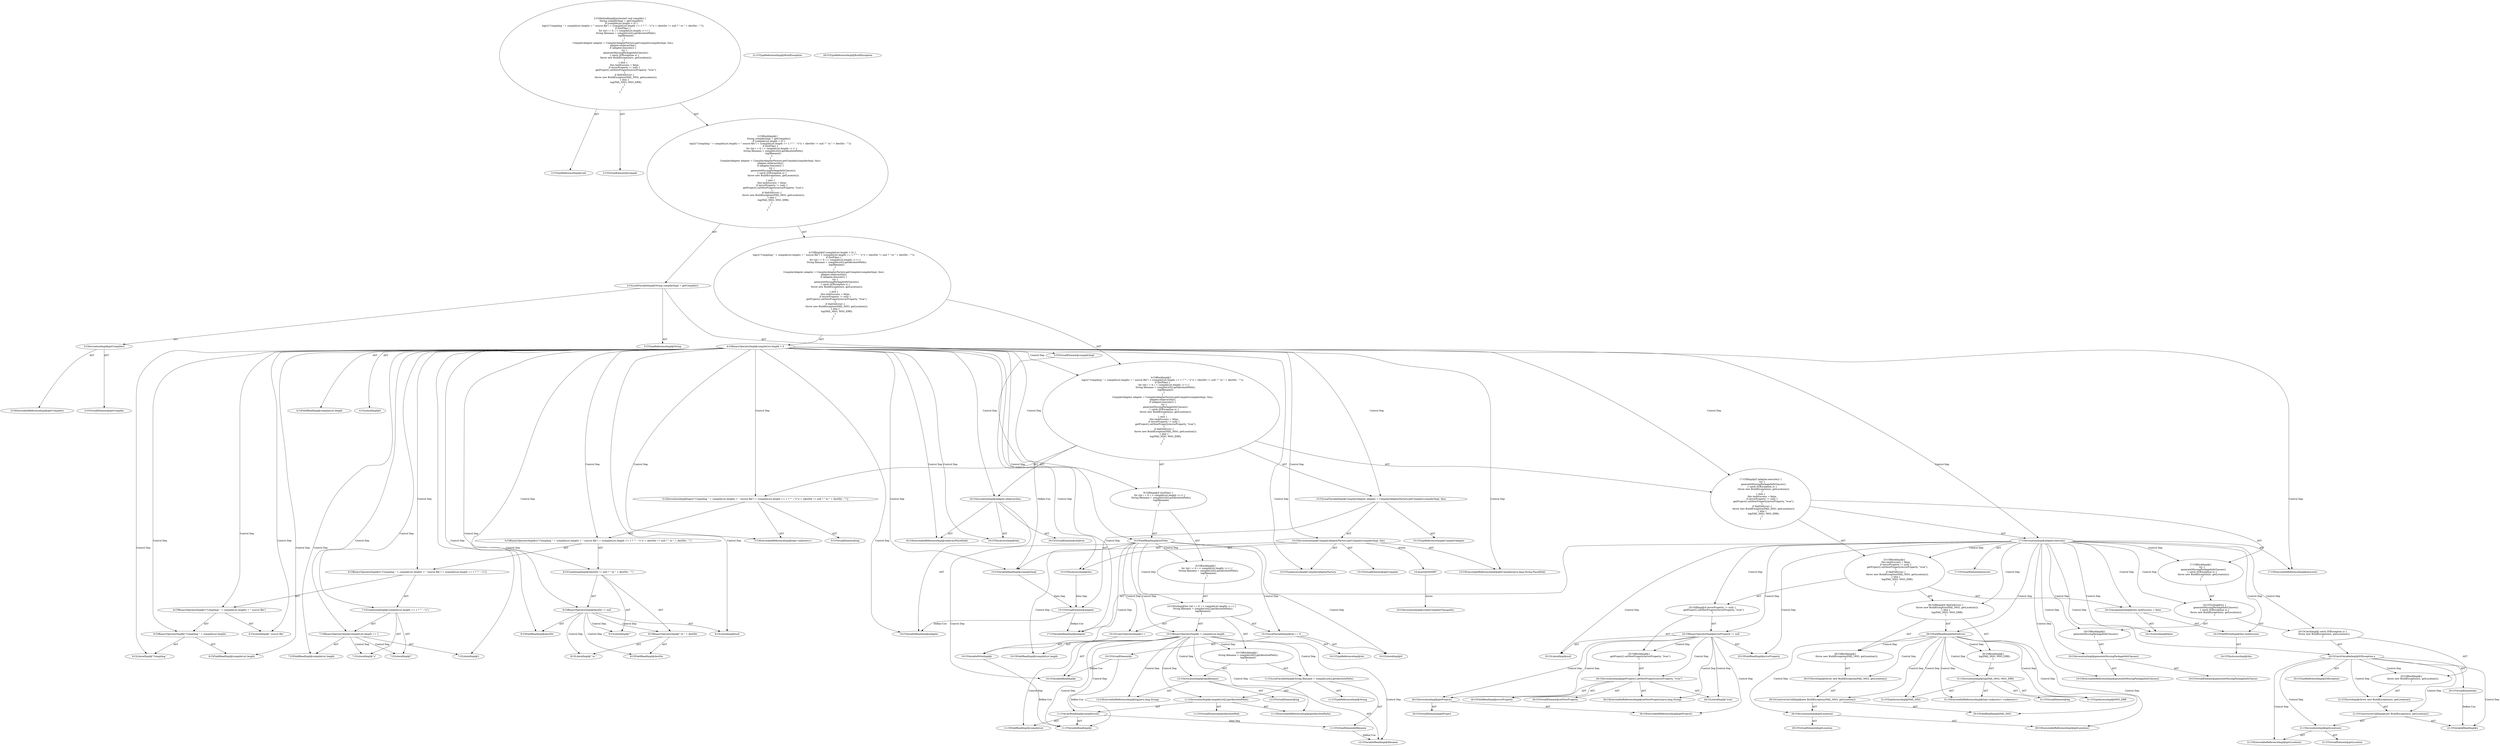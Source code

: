 digraph "compile#?" {
0 [label="2:CtTypeReferenceImpl@void" shape=ellipse]
1 [label="2:CtVirtualElement@compile" shape=ellipse]
2 [label="3:CtTypeReferenceImpl@String" shape=ellipse]
3 [label="3:CtExecutableReferenceImpl@getCompiler()" shape=ellipse]
4 [label="3:CtVirtualElement@getCompiler" shape=ellipse]
5 [label="3:CtInvocationImpl@getCompiler()" shape=ellipse]
6 [label="3:CtVirtualElement@compilerImpl" shape=ellipse]
7 [label="3:CtLocalVariableImpl@String compilerImpl = getCompiler()" shape=ellipse]
8 [label="4:CtFieldReadImpl@compileList.length" shape=ellipse]
9 [label="4:CtLiteralImpl@0" shape=ellipse]
10 [label="4:CtBinaryOperatorImpl@compileList.length > 0" shape=ellipse]
11 [label="5:CtExecutableReferenceImpl@log(<unknown>)" shape=ellipse]
12 [label="5:CtVirtualElement@log" shape=ellipse]
13 [label="6:CtLiteralImpl@\"Compiling \"" shape=ellipse]
14 [label="6:CtFieldReadImpl@compileList.length" shape=ellipse]
15 [label="6:CtBinaryOperatorImpl@(\"Compiling \" + compileList.length)" shape=ellipse]
16 [label="6:CtLiteralImpl@\" source file\"" shape=ellipse]
17 [label="6:CtBinaryOperatorImpl@((\"Compiling \" + compileList.length) + \" source file\")" shape=ellipse]
18 [label="7:CtFieldReadImpl@compileList.length" shape=ellipse]
19 [label="7:CtLiteralImpl@1" shape=ellipse]
20 [label="7:CtBinaryOperatorImpl@compileList.length == 1" shape=ellipse]
21 [label="7:CtLiteralImpl@\"\"" shape=ellipse]
22 [label="7:CtLiteralImpl@\"s\"" shape=ellipse]
23 [label="7:CtConditionalImpl@(compileList.length == 1 ? \"\" : \"s\")" shape=ellipse]
24 [label="6:CtBinaryOperatorImpl@(((\"Compiling \" + compileList.length) + \" source file\") + (compileList.length == 1 ? \"\" : \"s\"))" shape=ellipse]
25 [label="8:CtFieldReadImpl@destDir" shape=ellipse]
26 [label="8:CtLiteralImpl@null" shape=ellipse]
27 [label="8:CtBinaryOperatorImpl@destDir != null" shape=ellipse]
28 [label="8:CtLiteralImpl@\" to \"" shape=ellipse]
29 [label="8:CtFieldReadImpl@destDir" shape=ellipse]
30 [label="8:CtBinaryOperatorImpl@\" to \" + destDir" shape=ellipse]
31 [label="8:CtLiteralImpl@\"\"" shape=ellipse]
32 [label="8:CtConditionalImpl@(destDir != null ? \" to \" + destDir : \"\")" shape=ellipse]
33 [label="6:CtBinaryOperatorImpl@(((\"Compiling \" + compileList.length) + \" source file\") + (compileList.length == 1 ? \"\" : \"s\")) + (destDir != null ? \" to \" + destDir : \"\")" shape=ellipse]
34 [label="5:CtInvocationImpl@log((((\"Compiling \" + compileList.length) + \" source file\") + (compileList.length == 1 ? \"\" : \"s\")) + (destDir != null ? \" to \" + destDir : \"\"))" shape=ellipse]
35 [label="9:CtFieldReadImpl@listFiles" shape=ellipse]
36 [label="10:CtTypeReferenceImpl@int" shape=ellipse]
37 [label="10:CtLiteralImpl@0" shape=ellipse]
38 [label="10:CtVirtualElement@i" shape=ellipse]
39 [label="10:CtLocalVariableImpl@int i = 0" shape=ellipse]
40 [label="10:CtVariableReadImpl@i" shape=ellipse]
41 [label="10:CtFieldReadImpl@compileList.length" shape=ellipse]
42 [label="10:CtBinaryOperatorImpl@i < compileList.length" shape=ellipse]
43 [label="10:CtVariableWriteImpl@i" shape=ellipse]
44 [label="10:CtUnaryOperatorImpl@i++" shape=ellipse]
45 [label="11:CtTypeReferenceImpl@String" shape=ellipse]
46 [label="11:CtExecutableReferenceImpl@getAbsolutePath()" shape=ellipse]
47 [label="11:CtVirtualElement@getAbsolutePath" shape=ellipse]
48 [label="11:CtFieldReadImpl@compileList" shape=ellipse]
49 [label="11:CtVariableReadImpl@i" shape=ellipse]
50 [label="11:CtArrayReadImpl@compileList[i]" shape=ellipse]
51 [label="11:CtInvocationImpl@compileList[i].getAbsolutePath()" shape=ellipse]
52 [label="11:CtVirtualElement@filename" shape=ellipse]
53 [label="11:CtLocalVariableImpl@String filename = compileList[i].getAbsolutePath()" shape=ellipse]
54 [label="12:CtExecutableReferenceImpl@log(java.lang.String)" shape=ellipse]
55 [label="12:CtVirtualElement@log" shape=ellipse]
56 [label="12:CtVariableReadImpl@filename" shape=ellipse]
57 [label="12:CtInvocationImpl@log(filename)" shape=ellipse]
58 [label="10:CtBlockImpl@\{
    String filename = compileList[i].getAbsolutePath();
    log(filename);
\}" shape=ellipse]
59 [label="10:CtForImpl@for (int i = 0; i < compileList.length; i++) \{
    String filename = compileList[i].getAbsolutePath();
    log(filename);
\}" shape=ellipse]
60 [label="9:CtBlockImpl@\{
    for (int i = 0; i < compileList.length; i++) \{
        String filename = compileList[i].getAbsolutePath();
        log(filename);
    \}
\}" shape=ellipse]
61 [label="9:CtIfImpl@if (listFiles) \{
    for (int i = 0; i < compileList.length; i++) \{
        String filename = compileList[i].getAbsolutePath();
        log(filename);
    \}
\}" shape=ellipse]
62 [label="15:CtTypeReferenceImpl@CompilerAdapter" shape=ellipse]
63 [label="15:CtExecutableReferenceImpl@getCompiler(java.lang.String,PlaceHold)" shape=ellipse]
64 [label="15:CtVirtualElement@getCompiler" shape=ellipse]
65 [label="15:CtTypeAccessImpl@CompilerAdapterFactory" shape=ellipse]
66 [label="15:CtVariableReadImpl@compilerImpl" shape=ellipse]
67 [label="15:CtThisAccessImpl@this" shape=ellipse]
68 [label="15:CtInvocationImpl@CompilerAdapterFactory.getCompiler(compilerImpl, this)" shape=ellipse]
69 [label="15:CtVirtualElement@adapter" shape=ellipse]
70 [label="15:CtLocalVariableImpl@CompilerAdapter adapter = CompilerAdapterFactory.getCompiler(compilerImpl, this)" shape=ellipse]
71 [label="16:CtExecutableReferenceImpl@setJavac(PlaceHold)" shape=ellipse]
72 [label="16:CtVirtualElement@setJavac" shape=ellipse]
73 [label="16:CtVariableReadImpl@adapter" shape=ellipse]
74 [label="16:CtThisAccessImpl@this" shape=ellipse]
75 [label="16:CtInvocationImpl@adapter.setJavac(this)" shape=ellipse]
76 [label="17:CtExecutableReferenceImpl@execute()" shape=ellipse]
77 [label="17:CtVirtualElement@execute" shape=ellipse]
78 [label="17:CtVariableReadImpl@adapter" shape=ellipse]
79 [label="17:CtInvocationImpl@adapter.execute()" shape=ellipse]
80 [label="19:CtExecutableReferenceImpl@generateMissingPackageInfoClasses()" shape=ellipse]
81 [label="19:CtVirtualElement@generateMissingPackageInfoClasses" shape=ellipse]
82 [label="19:CtInvocationImpl@generateMissingPackageInfoClasses()" shape=ellipse]
83 [label="18:CtBlockImpl@\{
    generateMissingPackageInfoClasses();
\}" shape=ellipse]
84 [label="20:CtVirtualElement@x" shape=ellipse]
85 [label="20:CtTypeReferenceImpl@IOException" shape=ellipse]
86 [label="20:CtCatchVariableImpl@IOException x" shape=ellipse]
87 [label="21:CtTypeReferenceImpl@BuildException" shape=ellipse]
88 [label="21:CtVariableReadImpl@x" shape=ellipse]
89 [label="21:CtExecutableReferenceImpl@getLocation()" shape=ellipse]
90 [label="21:CtVirtualElement@getLocation" shape=ellipse]
91 [label="21:CtInvocationImpl@getLocation()" shape=ellipse]
92 [label="21:CtConstructorCallImpl@new BuildException(x, getLocation())" shape=ellipse]
93 [label="21:CtThrowImpl@throw new BuildException(x, getLocation())" shape=ellipse]
94 [label="20:CtBlockImpl@\{
    throw new BuildException(x, getLocation());
\}" shape=ellipse]
95 [label="20:CtCatchImpl@ catch (IOException x) \{
    throw new BuildException(x, getLocation());
\}" shape=ellipse]
96 [label="18:CtTryImpl@try \{
    generateMissingPackageInfoClasses();
\} catch (IOException x) \{
    throw new BuildException(x, getLocation());
\}" shape=ellipse]
97 [label="17:CtBlockImpl@\{
    try \{
        generateMissingPackageInfoClasses();
    \} catch (IOException x) \{
        throw new BuildException(x, getLocation());
    \}
\}" shape=ellipse]
98 [label="24:CtFieldWriteImpl@this.taskSuccess" shape=ellipse]
99 [label="24:CtThisAccessImpl@this" shape=ellipse]
100 [label="24:CtLiteralImpl@false" shape=ellipse]
101 [label="24:CtAssignmentImpl@this.taskSuccess = false" shape=ellipse]
102 [label="25:CtFieldReadImpl@errorProperty" shape=ellipse]
103 [label="25:CtLiteralImpl@null" shape=ellipse]
104 [label="25:CtBinaryOperatorImpl@errorProperty != null" shape=ellipse]
105 [label="26:CtExecutableReferenceImpl@setNewProperty(java.lang.String)" shape=ellipse]
106 [label="26:CtVirtualElement@setNewProperty" shape=ellipse]
107 [label="26:CtExecutableReferenceImpl@getProject()" shape=ellipse]
108 [label="26:CtVirtualElement@getProject" shape=ellipse]
109 [label="26:CtInvocationImpl@getProject()" shape=ellipse]
110 [label="26:CtFieldReadImpl@errorProperty" shape=ellipse]
111 [label="26:CtLiteralImpl@\"true\"" shape=ellipse]
112 [label="26:CtInvocationImpl@getProject().setNewProperty(errorProperty, \"true\")" shape=ellipse]
113 [label="25:CtBlockImpl@\{
    getProject().setNewProperty(errorProperty, \"true\");
\}" shape=ellipse]
114 [label="25:CtIfImpl@if (errorProperty != null) \{
    getProject().setNewProperty(errorProperty, \"true\");
\}" shape=ellipse]
115 [label="28:CtFieldReadImpl@failOnError" shape=ellipse]
116 [label="29:CtTypeReferenceImpl@BuildException" shape=ellipse]
117 [label="29:CtFieldReadImpl@FAIL_MSG" shape=ellipse]
118 [label="29:CtExecutableReferenceImpl@getLocation()" shape=ellipse]
119 [label="29:CtVirtualElement@getLocation" shape=ellipse]
120 [label="29:CtInvocationImpl@getLocation()" shape=ellipse]
121 [label="29:CtConstructorCallImpl@new BuildException(FAIL_MSG, getLocation())" shape=ellipse]
122 [label="29:CtThrowImpl@throw new BuildException(FAIL_MSG, getLocation())" shape=ellipse]
123 [label="28:CtBlockImpl@\{
    throw new BuildException(FAIL_MSG, getLocation());
\}" shape=ellipse]
124 [label="31:CtExecutableReferenceImpl@log(<unknown>,<unknown>)" shape=ellipse]
125 [label="31:CtVirtualElement@log" shape=ellipse]
126 [label="31:CtTypeAccessImpl@FAIL_MSG" shape=ellipse]
127 [label="31:CtTypeAccessImpl@MSG_ERR" shape=ellipse]
128 [label="31:CtInvocationImpl@log(FAIL_MSG, MSG_ERR)" shape=ellipse]
129 [label="30:CtBlockImpl@\{
    log(FAIL_MSG, MSG_ERR);
\}" shape=ellipse]
130 [label="28:CtIfImpl@if (failOnError) \{
    throw new BuildException(FAIL_MSG, getLocation());
\} else \{
    log(FAIL_MSG, MSG_ERR);
\}" shape=ellipse]
131 [label="23:CtBlockImpl@\{
    this.taskSuccess = false;
    if (errorProperty != null) \{
        getProject().setNewProperty(errorProperty, \"true\");
    \}
    if (failOnError) \{
        throw new BuildException(FAIL_MSG, getLocation());
    \} else \{
        log(FAIL_MSG, MSG_ERR);
    \}
\}" shape=ellipse]
132 [label="17:CtIfImpl@if (adapter.execute()) \{
    try \{
        generateMissingPackageInfoClasses();
    \} catch (IOException x) \{
        throw new BuildException(x, getLocation());
    \}
\} else \{
    this.taskSuccess = false;
    if (errorProperty != null) \{
        getProject().setNewProperty(errorProperty, \"true\");
    \}
    if (failOnError) \{
        throw new BuildException(FAIL_MSG, getLocation());
    \} else \{
        log(FAIL_MSG, MSG_ERR);
    \}
\}" shape=ellipse]
133 [label="4:CtBlockImpl@\{
    log((((\"Compiling \" + compileList.length) + \" source file\") + (compileList.length == 1 ? \"\" : \"s\")) + (destDir != null ? \" to \" + destDir : \"\"));
    if (listFiles) \{
        for (int i = 0; i < compileList.length; i++) \{
            String filename = compileList[i].getAbsolutePath();
            log(filename);
        \}
    \}
    CompilerAdapter adapter = CompilerAdapterFactory.getCompiler(compilerImpl, this);
    adapter.setJavac(this);
    if (adapter.execute()) \{
        try \{
            generateMissingPackageInfoClasses();
        \} catch (IOException x) \{
            throw new BuildException(x, getLocation());
        \}
    \} else \{
        this.taskSuccess = false;
        if (errorProperty != null) \{
            getProject().setNewProperty(errorProperty, \"true\");
        \}
        if (failOnError) \{
            throw new BuildException(FAIL_MSG, getLocation());
        \} else \{
            log(FAIL_MSG, MSG_ERR);
        \}
    \}
\}" shape=ellipse]
134 [label="4:CtIfImpl@if (compileList.length > 0) \{
    log((((\"Compiling \" + compileList.length) + \" source file\") + (compileList.length == 1 ? \"\" : \"s\")) + (destDir != null ? \" to \" + destDir : \"\"));
    if (listFiles) \{
        for (int i = 0; i < compileList.length; i++) \{
            String filename = compileList[i].getAbsolutePath();
            log(filename);
        \}
    \}
    CompilerAdapter adapter = CompilerAdapterFactory.getCompiler(compilerImpl, this);
    adapter.setJavac(this);
    if (adapter.execute()) \{
        try \{
            generateMissingPackageInfoClasses();
        \} catch (IOException x) \{
            throw new BuildException(x, getLocation());
        \}
    \} else \{
        this.taskSuccess = false;
        if (errorProperty != null) \{
            getProject().setNewProperty(errorProperty, \"true\");
        \}
        if (failOnError) \{
            throw new BuildException(FAIL_MSG, getLocation());
        \} else \{
            log(FAIL_MSG, MSG_ERR);
        \}
    \}
\}" shape=ellipse]
135 [label="2:CtBlockImpl@\{
    String compilerImpl = getCompiler();
    if (compileList.length > 0) \{
        log((((\"Compiling \" + compileList.length) + \" source file\") + (compileList.length == 1 ? \"\" : \"s\")) + (destDir != null ? \" to \" + destDir : \"\"));
        if (listFiles) \{
            for (int i = 0; i < compileList.length; i++) \{
                String filename = compileList[i].getAbsolutePath();
                log(filename);
            \}
        \}
        CompilerAdapter adapter = CompilerAdapterFactory.getCompiler(compilerImpl, this);
        adapter.setJavac(this);
        if (adapter.execute()) \{
            try \{
                generateMissingPackageInfoClasses();
            \} catch (IOException x) \{
                throw new BuildException(x, getLocation());
            \}
        \} else \{
            this.taskSuccess = false;
            if (errorProperty != null) \{
                getProject().setNewProperty(errorProperty, \"true\");
            \}
            if (failOnError) \{
                throw new BuildException(FAIL_MSG, getLocation());
            \} else \{
                log(FAIL_MSG, MSG_ERR);
            \}
        \}
    \}
\}" shape=ellipse]
136 [label="2:CtMethodImpl@protected void compile() \{
    String compilerImpl = getCompiler();
    if (compileList.length > 0) \{
        log((((\"Compiling \" + compileList.length) + \" source file\") + (compileList.length == 1 ? \"\" : \"s\")) + (destDir != null ? \" to \" + destDir : \"\"));
        if (listFiles) \{
            for (int i = 0; i < compileList.length; i++) \{
                String filename = compileList[i].getAbsolutePath();
                log(filename);
            \}
        \}
        CompilerAdapter adapter = CompilerAdapterFactory.getCompiler(compilerImpl, this);
        adapter.setJavac(this);
        if (adapter.execute()) \{
            try \{
                generateMissingPackageInfoClasses();
            \} catch (IOException x) \{
                throw new BuildException(x, getLocation());
            \}
        \} else \{
            this.taskSuccess = false;
            if (errorProperty != null) \{
                getProject().setNewProperty(errorProperty, \"true\");
            \}
            if (failOnError) \{
                throw new BuildException(FAIL_MSG, getLocation());
            \} else \{
                log(FAIL_MSG, MSG_ERR);
            \}
        \}
    \}
\}" shape=ellipse]
137 [label="16:Insert@INSERT" shape=ellipse]
138 [label="16:CtInvocationImpl@createCompilerClasspath()" shape=ellipse]
5 -> 4 [label="AST"];
5 -> 3 [label="AST"];
6 -> 66 [label="Define-Use"];
7 -> 6 [label="AST"];
7 -> 2 [label="AST"];
7 -> 5 [label="AST"];
10 -> 8 [label="AST"];
10 -> 9 [label="AST"];
10 -> 133 [label="Control Dep"];
10 -> 34 [label="Control Dep"];
10 -> 11 [label="Control Dep"];
10 -> 33 [label="Control Dep"];
10 -> 24 [label="Control Dep"];
10 -> 17 [label="Control Dep"];
10 -> 15 [label="Control Dep"];
10 -> 13 [label="Control Dep"];
10 -> 14 [label="Control Dep"];
10 -> 16 [label="Control Dep"];
10 -> 23 [label="Control Dep"];
10 -> 20 [label="Control Dep"];
10 -> 18 [label="Control Dep"];
10 -> 19 [label="Control Dep"];
10 -> 32 [label="Control Dep"];
10 -> 27 [label="Control Dep"];
10 -> 25 [label="Control Dep"];
10 -> 26 [label="Control Dep"];
10 -> 61 [label="Control Dep"];
10 -> 35 [label="Control Dep"];
10 -> 70 [label="Control Dep"];
10 -> 68 [label="Control Dep"];
10 -> 63 [label="Control Dep"];
10 -> 65 [label="Control Dep"];
10 -> 66 [label="Control Dep"];
10 -> 67 [label="Control Dep"];
10 -> 75 [label="Control Dep"];
10 -> 71 [label="Control Dep"];
10 -> 73 [label="Control Dep"];
10 -> 74 [label="Control Dep"];
10 -> 132 [label="Control Dep"];
10 -> 79 [label="Control Dep"];
10 -> 76 [label="Control Dep"];
10 -> 78 [label="Control Dep"];
15 -> 13 [label="AST"];
15 -> 14 [label="AST"];
17 -> 15 [label="AST"];
17 -> 16 [label="AST"];
20 -> 18 [label="AST"];
20 -> 19 [label="AST"];
20 -> 21 [label="Control Dep"];
20 -> 22 [label="Control Dep"];
23 -> 20 [label="AST"];
23 -> 21 [label="AST"];
23 -> 22 [label="AST"];
24 -> 17 [label="AST"];
24 -> 23 [label="AST"];
27 -> 25 [label="AST"];
27 -> 26 [label="AST"];
27 -> 30 [label="Control Dep"];
27 -> 28 [label="Control Dep"];
27 -> 29 [label="Control Dep"];
27 -> 31 [label="Control Dep"];
30 -> 28 [label="AST"];
30 -> 29 [label="AST"];
32 -> 27 [label="AST"];
32 -> 30 [label="AST"];
32 -> 31 [label="AST"];
33 -> 24 [label="AST"];
33 -> 32 [label="AST"];
34 -> 12 [label="AST"];
34 -> 11 [label="AST"];
34 -> 33 [label="AST"];
35 -> 60 [label="Control Dep"];
35 -> 59 [label="Control Dep"];
35 -> 39 [label="Control Dep"];
35 -> 37 [label="Control Dep"];
35 -> 42 [label="Control Dep"];
35 -> 40 [label="Control Dep"];
35 -> 41 [label="Control Dep"];
35 -> 44 [label="Control Dep"];
35 -> 43 [label="Control Dep"];
38 -> 40 [label="Define-Use"];
38 -> 49 [label="Define-Use"];
39 -> 38 [label="AST"];
39 -> 36 [label="AST"];
39 -> 37 [label="AST"];
42 -> 40 [label="AST"];
42 -> 41 [label="AST"];
42 -> 58 [label="Control Dep"];
42 -> 53 [label="Control Dep"];
42 -> 51 [label="Control Dep"];
42 -> 46 [label="Control Dep"];
42 -> 50 [label="Control Dep"];
42 -> 48 [label="Control Dep"];
42 -> 49 [label="Control Dep"];
42 -> 57 [label="Control Dep"];
42 -> 54 [label="Control Dep"];
42 -> 56 [label="Control Dep"];
43 -> 49 [label="Define-Use"];
44 -> 43 [label="AST"];
50 -> 48 [label="AST"];
50 -> 49 [label="AST"];
50 -> 52 [label="Data Dep"];
51 -> 47 [label="AST"];
51 -> 50 [label="AST"];
51 -> 46 [label="AST"];
52 -> 56 [label="Define-Use"];
53 -> 52 [label="AST"];
53 -> 45 [label="AST"];
53 -> 51 [label="AST"];
57 -> 55 [label="AST"];
57 -> 54 [label="AST"];
57 -> 56 [label="AST"];
58 -> 53 [label="AST"];
58 -> 57 [label="AST"];
59 -> 39 [label="AST"];
59 -> 42 [label="AST"];
59 -> 44 [label="AST"];
59 -> 58 [label="AST"];
60 -> 59 [label="AST"];
61 -> 35 [label="AST"];
61 -> 60 [label="AST"];
66 -> 69 [label="Data Dep"];
67 -> 69 [label="Data Dep"];
68 -> 64 [label="AST"];
68 -> 65 [label="AST"];
68 -> 63 [label="AST"];
68 -> 66 [label="AST"];
68 -> 67 [label="AST"];
68 -> 137 [label="Action"];
69 -> 73 [label="Define-Use"];
69 -> 78 [label="Define-Use"];
70 -> 69 [label="AST"];
70 -> 62 [label="AST"];
70 -> 68 [label="AST"];
75 -> 72 [label="AST"];
75 -> 73 [label="AST"];
75 -> 71 [label="AST"];
75 -> 74 [label="AST"];
79 -> 77 [label="AST"];
79 -> 78 [label="AST"];
79 -> 76 [label="AST"];
79 -> 97 [label="Control Dep"];
79 -> 96 [label="Control Dep"];
79 -> 83 [label="Control Dep"];
79 -> 82 [label="Control Dep"];
79 -> 80 [label="Control Dep"];
79 -> 95 [label="Control Dep"];
79 -> 86 [label="Control Dep"];
79 -> 131 [label="Control Dep"];
79 -> 101 [label="Control Dep"];
79 -> 98 [label="Control Dep"];
79 -> 100 [label="Control Dep"];
79 -> 114 [label="Control Dep"];
79 -> 104 [label="Control Dep"];
79 -> 102 [label="Control Dep"];
79 -> 103 [label="Control Dep"];
79 -> 130 [label="Control Dep"];
79 -> 115 [label="Control Dep"];
82 -> 81 [label="AST"];
82 -> 80 [label="AST"];
83 -> 82 [label="AST"];
84 -> 88 [label="Define-Use"];
86 -> 84 [label="AST"];
86 -> 85 [label="AST"];
86 -> 94 [label="Control Dep"];
86 -> 93 [label="Control Dep"];
86 -> 92 [label="Control Dep"];
86 -> 88 [label="Control Dep"];
86 -> 91 [label="Control Dep"];
86 -> 89 [label="Control Dep"];
91 -> 90 [label="AST"];
91 -> 89 [label="AST"];
92 -> 88 [label="AST"];
92 -> 91 [label="AST"];
93 -> 92 [label="AST"];
94 -> 93 [label="AST"];
95 -> 86 [label="AST"];
95 -> 94 [label="AST"];
96 -> 83 [label="AST"];
96 -> 95 [label="AST"];
97 -> 96 [label="AST"];
98 -> 99 [label="AST"];
101 -> 98 [label="AST"];
101 -> 100 [label="AST"];
104 -> 102 [label="AST"];
104 -> 103 [label="AST"];
104 -> 113 [label="Control Dep"];
104 -> 112 [label="Control Dep"];
104 -> 105 [label="Control Dep"];
104 -> 109 [label="Control Dep"];
104 -> 107 [label="Control Dep"];
104 -> 110 [label="Control Dep"];
104 -> 111 [label="Control Dep"];
109 -> 108 [label="AST"];
109 -> 107 [label="AST"];
112 -> 106 [label="AST"];
112 -> 109 [label="AST"];
112 -> 105 [label="AST"];
112 -> 110 [label="AST"];
112 -> 111 [label="AST"];
113 -> 112 [label="AST"];
114 -> 104 [label="AST"];
114 -> 113 [label="AST"];
115 -> 123 [label="Control Dep"];
115 -> 122 [label="Control Dep"];
115 -> 121 [label="Control Dep"];
115 -> 117 [label="Control Dep"];
115 -> 120 [label="Control Dep"];
115 -> 118 [label="Control Dep"];
115 -> 129 [label="Control Dep"];
115 -> 128 [label="Control Dep"];
115 -> 124 [label="Control Dep"];
115 -> 126 [label="Control Dep"];
115 -> 127 [label="Control Dep"];
120 -> 119 [label="AST"];
120 -> 118 [label="AST"];
121 -> 117 [label="AST"];
121 -> 120 [label="AST"];
122 -> 121 [label="AST"];
123 -> 122 [label="AST"];
128 -> 125 [label="AST"];
128 -> 124 [label="AST"];
128 -> 126 [label="AST"];
128 -> 127 [label="AST"];
129 -> 128 [label="AST"];
130 -> 115 [label="AST"];
130 -> 123 [label="AST"];
130 -> 129 [label="AST"];
131 -> 101 [label="AST"];
131 -> 114 [label="AST"];
131 -> 130 [label="AST"];
132 -> 79 [label="AST"];
132 -> 97 [label="AST"];
132 -> 131 [label="AST"];
133 -> 34 [label="AST"];
133 -> 61 [label="AST"];
133 -> 70 [label="AST"];
133 -> 75 [label="AST"];
133 -> 132 [label="AST"];
134 -> 10 [label="AST"];
134 -> 133 [label="AST"];
135 -> 7 [label="AST"];
135 -> 134 [label="AST"];
136 -> 1 [label="AST"];
136 -> 0 [label="AST"];
136 -> 135 [label="AST"];
137 -> 138 [label="Action"];
}